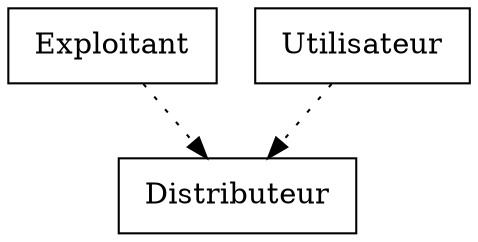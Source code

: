 digraph {
Distributeur [ label=" Distributeur " shape= box ]
Exploitant [ label=" Exploitant " shape= box ]
Utilisateur [ label=" Utilisateur " shape= box ]

"Exploitant" -> "Distributeur" [style= dotted ]
"Utilisateur" -> "Distributeur" [style= dotted ]
}
